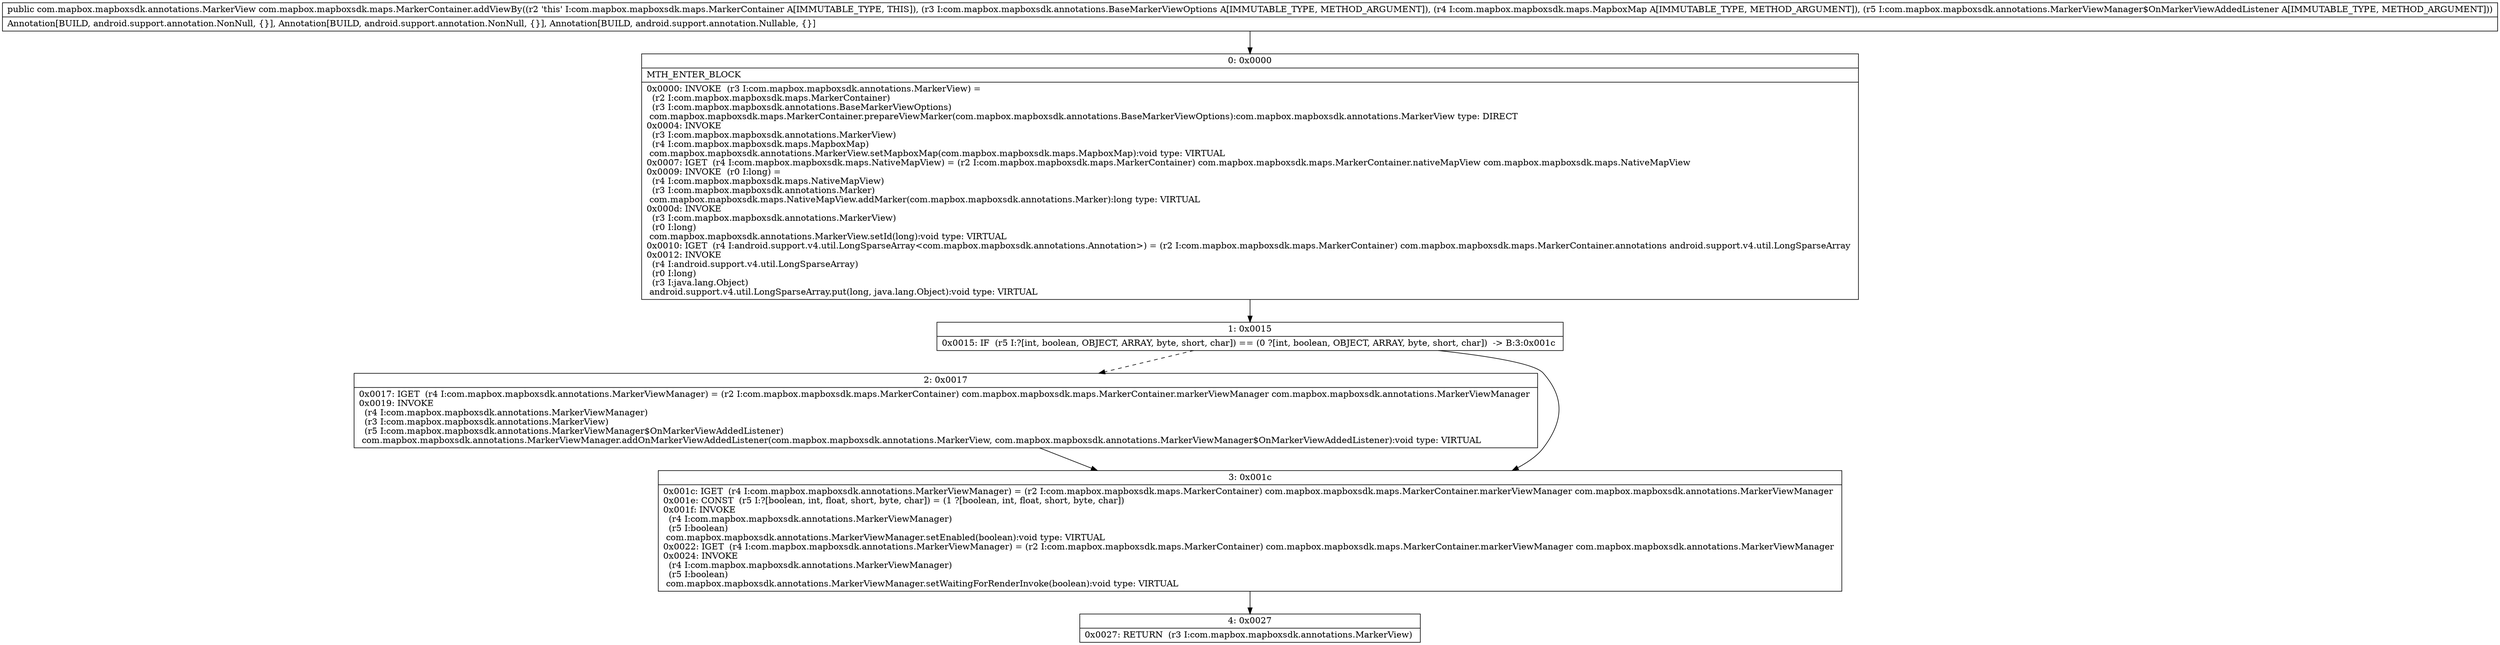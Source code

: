 digraph "CFG forcom.mapbox.mapboxsdk.maps.MarkerContainer.addViewBy(Lcom\/mapbox\/mapboxsdk\/annotations\/BaseMarkerViewOptions;Lcom\/mapbox\/mapboxsdk\/maps\/MapboxMap;Lcom\/mapbox\/mapboxsdk\/annotations\/MarkerViewManager$OnMarkerViewAddedListener;)Lcom\/mapbox\/mapboxsdk\/annotations\/MarkerView;" {
Node_0 [shape=record,label="{0\:\ 0x0000|MTH_ENTER_BLOCK\l|0x0000: INVOKE  (r3 I:com.mapbox.mapboxsdk.annotations.MarkerView) = \l  (r2 I:com.mapbox.mapboxsdk.maps.MarkerContainer)\l  (r3 I:com.mapbox.mapboxsdk.annotations.BaseMarkerViewOptions)\l com.mapbox.mapboxsdk.maps.MarkerContainer.prepareViewMarker(com.mapbox.mapboxsdk.annotations.BaseMarkerViewOptions):com.mapbox.mapboxsdk.annotations.MarkerView type: DIRECT \l0x0004: INVOKE  \l  (r3 I:com.mapbox.mapboxsdk.annotations.MarkerView)\l  (r4 I:com.mapbox.mapboxsdk.maps.MapboxMap)\l com.mapbox.mapboxsdk.annotations.MarkerView.setMapboxMap(com.mapbox.mapboxsdk.maps.MapboxMap):void type: VIRTUAL \l0x0007: IGET  (r4 I:com.mapbox.mapboxsdk.maps.NativeMapView) = (r2 I:com.mapbox.mapboxsdk.maps.MarkerContainer) com.mapbox.mapboxsdk.maps.MarkerContainer.nativeMapView com.mapbox.mapboxsdk.maps.NativeMapView \l0x0009: INVOKE  (r0 I:long) = \l  (r4 I:com.mapbox.mapboxsdk.maps.NativeMapView)\l  (r3 I:com.mapbox.mapboxsdk.annotations.Marker)\l com.mapbox.mapboxsdk.maps.NativeMapView.addMarker(com.mapbox.mapboxsdk.annotations.Marker):long type: VIRTUAL \l0x000d: INVOKE  \l  (r3 I:com.mapbox.mapboxsdk.annotations.MarkerView)\l  (r0 I:long)\l com.mapbox.mapboxsdk.annotations.MarkerView.setId(long):void type: VIRTUAL \l0x0010: IGET  (r4 I:android.support.v4.util.LongSparseArray\<com.mapbox.mapboxsdk.annotations.Annotation\>) = (r2 I:com.mapbox.mapboxsdk.maps.MarkerContainer) com.mapbox.mapboxsdk.maps.MarkerContainer.annotations android.support.v4.util.LongSparseArray \l0x0012: INVOKE  \l  (r4 I:android.support.v4.util.LongSparseArray)\l  (r0 I:long)\l  (r3 I:java.lang.Object)\l android.support.v4.util.LongSparseArray.put(long, java.lang.Object):void type: VIRTUAL \l}"];
Node_1 [shape=record,label="{1\:\ 0x0015|0x0015: IF  (r5 I:?[int, boolean, OBJECT, ARRAY, byte, short, char]) == (0 ?[int, boolean, OBJECT, ARRAY, byte, short, char])  \-\> B:3:0x001c \l}"];
Node_2 [shape=record,label="{2\:\ 0x0017|0x0017: IGET  (r4 I:com.mapbox.mapboxsdk.annotations.MarkerViewManager) = (r2 I:com.mapbox.mapboxsdk.maps.MarkerContainer) com.mapbox.mapboxsdk.maps.MarkerContainer.markerViewManager com.mapbox.mapboxsdk.annotations.MarkerViewManager \l0x0019: INVOKE  \l  (r4 I:com.mapbox.mapboxsdk.annotations.MarkerViewManager)\l  (r3 I:com.mapbox.mapboxsdk.annotations.MarkerView)\l  (r5 I:com.mapbox.mapboxsdk.annotations.MarkerViewManager$OnMarkerViewAddedListener)\l com.mapbox.mapboxsdk.annotations.MarkerViewManager.addOnMarkerViewAddedListener(com.mapbox.mapboxsdk.annotations.MarkerView, com.mapbox.mapboxsdk.annotations.MarkerViewManager$OnMarkerViewAddedListener):void type: VIRTUAL \l}"];
Node_3 [shape=record,label="{3\:\ 0x001c|0x001c: IGET  (r4 I:com.mapbox.mapboxsdk.annotations.MarkerViewManager) = (r2 I:com.mapbox.mapboxsdk.maps.MarkerContainer) com.mapbox.mapboxsdk.maps.MarkerContainer.markerViewManager com.mapbox.mapboxsdk.annotations.MarkerViewManager \l0x001e: CONST  (r5 I:?[boolean, int, float, short, byte, char]) = (1 ?[boolean, int, float, short, byte, char]) \l0x001f: INVOKE  \l  (r4 I:com.mapbox.mapboxsdk.annotations.MarkerViewManager)\l  (r5 I:boolean)\l com.mapbox.mapboxsdk.annotations.MarkerViewManager.setEnabled(boolean):void type: VIRTUAL \l0x0022: IGET  (r4 I:com.mapbox.mapboxsdk.annotations.MarkerViewManager) = (r2 I:com.mapbox.mapboxsdk.maps.MarkerContainer) com.mapbox.mapboxsdk.maps.MarkerContainer.markerViewManager com.mapbox.mapboxsdk.annotations.MarkerViewManager \l0x0024: INVOKE  \l  (r4 I:com.mapbox.mapboxsdk.annotations.MarkerViewManager)\l  (r5 I:boolean)\l com.mapbox.mapboxsdk.annotations.MarkerViewManager.setWaitingForRenderInvoke(boolean):void type: VIRTUAL \l}"];
Node_4 [shape=record,label="{4\:\ 0x0027|0x0027: RETURN  (r3 I:com.mapbox.mapboxsdk.annotations.MarkerView) \l}"];
MethodNode[shape=record,label="{public com.mapbox.mapboxsdk.annotations.MarkerView com.mapbox.mapboxsdk.maps.MarkerContainer.addViewBy((r2 'this' I:com.mapbox.mapboxsdk.maps.MarkerContainer A[IMMUTABLE_TYPE, THIS]), (r3 I:com.mapbox.mapboxsdk.annotations.BaseMarkerViewOptions A[IMMUTABLE_TYPE, METHOD_ARGUMENT]), (r4 I:com.mapbox.mapboxsdk.maps.MapboxMap A[IMMUTABLE_TYPE, METHOD_ARGUMENT]), (r5 I:com.mapbox.mapboxsdk.annotations.MarkerViewManager$OnMarkerViewAddedListener A[IMMUTABLE_TYPE, METHOD_ARGUMENT]))  | Annotation[BUILD, android.support.annotation.NonNull, \{\}], Annotation[BUILD, android.support.annotation.NonNull, \{\}], Annotation[BUILD, android.support.annotation.Nullable, \{\}]\l}"];
MethodNode -> Node_0;
Node_0 -> Node_1;
Node_1 -> Node_2[style=dashed];
Node_1 -> Node_3;
Node_2 -> Node_3;
Node_3 -> Node_4;
}

